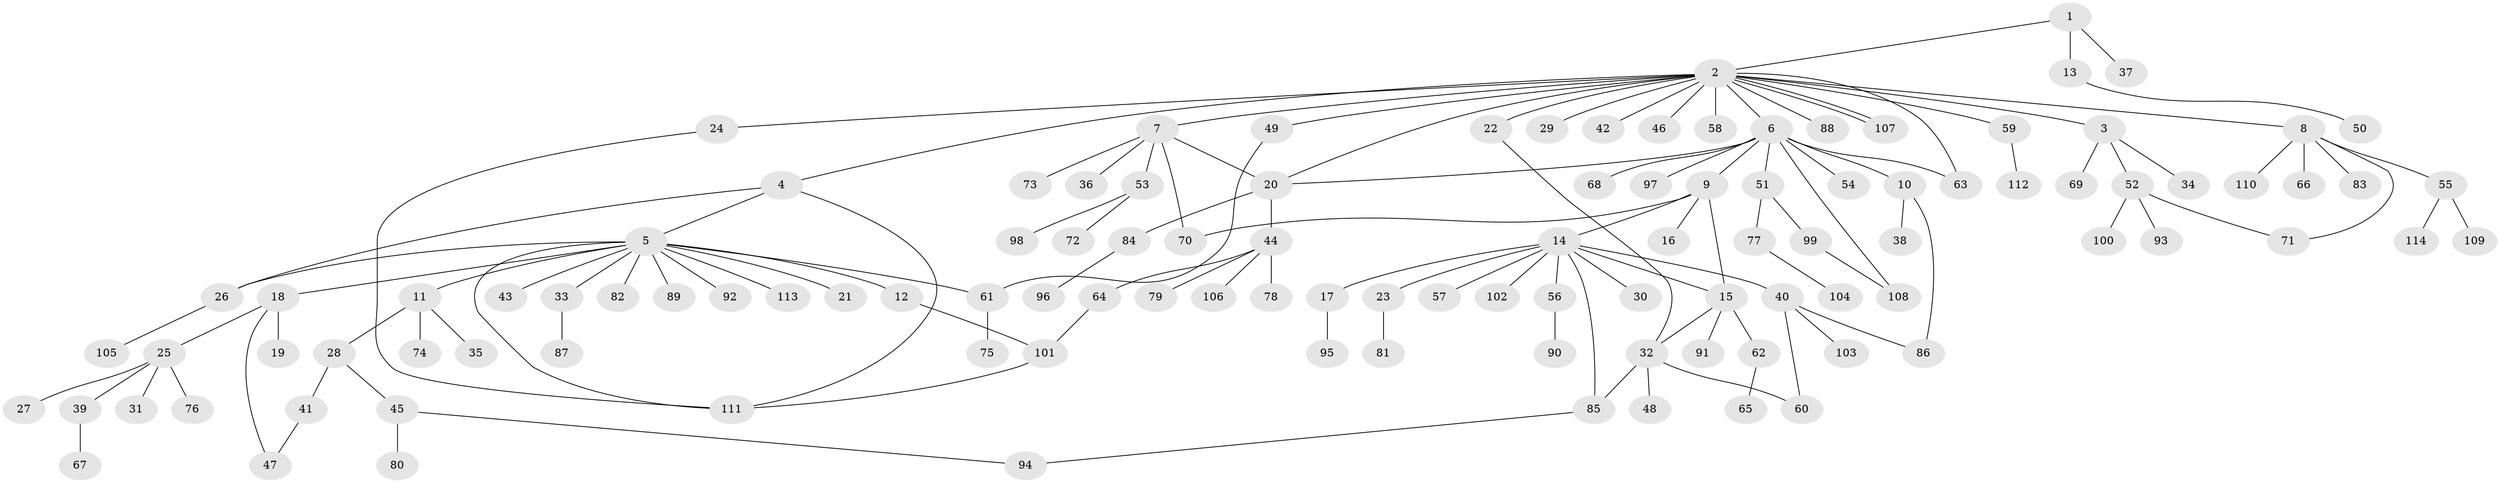 // Generated by graph-tools (version 1.1) at 2025/25/03/09/25 03:25:57]
// undirected, 114 vertices, 133 edges
graph export_dot {
graph [start="1"]
  node [color=gray90,style=filled];
  1;
  2;
  3;
  4;
  5;
  6;
  7;
  8;
  9;
  10;
  11;
  12;
  13;
  14;
  15;
  16;
  17;
  18;
  19;
  20;
  21;
  22;
  23;
  24;
  25;
  26;
  27;
  28;
  29;
  30;
  31;
  32;
  33;
  34;
  35;
  36;
  37;
  38;
  39;
  40;
  41;
  42;
  43;
  44;
  45;
  46;
  47;
  48;
  49;
  50;
  51;
  52;
  53;
  54;
  55;
  56;
  57;
  58;
  59;
  60;
  61;
  62;
  63;
  64;
  65;
  66;
  67;
  68;
  69;
  70;
  71;
  72;
  73;
  74;
  75;
  76;
  77;
  78;
  79;
  80;
  81;
  82;
  83;
  84;
  85;
  86;
  87;
  88;
  89;
  90;
  91;
  92;
  93;
  94;
  95;
  96;
  97;
  98;
  99;
  100;
  101;
  102;
  103;
  104;
  105;
  106;
  107;
  108;
  109;
  110;
  111;
  112;
  113;
  114;
  1 -- 2;
  1 -- 13;
  1 -- 37;
  2 -- 3;
  2 -- 4;
  2 -- 6;
  2 -- 7;
  2 -- 8;
  2 -- 20;
  2 -- 22;
  2 -- 24;
  2 -- 29;
  2 -- 42;
  2 -- 46;
  2 -- 49;
  2 -- 58;
  2 -- 59;
  2 -- 63;
  2 -- 88;
  2 -- 107;
  2 -- 107;
  3 -- 34;
  3 -- 52;
  3 -- 69;
  4 -- 5;
  4 -- 26;
  4 -- 111;
  5 -- 11;
  5 -- 12;
  5 -- 18;
  5 -- 21;
  5 -- 26;
  5 -- 33;
  5 -- 43;
  5 -- 61;
  5 -- 82;
  5 -- 89;
  5 -- 92;
  5 -- 111;
  5 -- 113;
  6 -- 9;
  6 -- 10;
  6 -- 20;
  6 -- 51;
  6 -- 54;
  6 -- 63;
  6 -- 68;
  6 -- 97;
  6 -- 108;
  7 -- 20;
  7 -- 36;
  7 -- 53;
  7 -- 70;
  7 -- 73;
  8 -- 55;
  8 -- 66;
  8 -- 71;
  8 -- 83;
  8 -- 110;
  9 -- 14;
  9 -- 15;
  9 -- 16;
  9 -- 70;
  10 -- 38;
  10 -- 86;
  11 -- 28;
  11 -- 35;
  11 -- 74;
  12 -- 101;
  13 -- 50;
  14 -- 15;
  14 -- 17;
  14 -- 23;
  14 -- 30;
  14 -- 40;
  14 -- 56;
  14 -- 57;
  14 -- 85;
  14 -- 102;
  15 -- 32;
  15 -- 62;
  15 -- 91;
  17 -- 95;
  18 -- 19;
  18 -- 25;
  18 -- 47;
  20 -- 44;
  20 -- 84;
  22 -- 32;
  23 -- 81;
  24 -- 111;
  25 -- 27;
  25 -- 31;
  25 -- 39;
  25 -- 76;
  26 -- 105;
  28 -- 41;
  28 -- 45;
  32 -- 48;
  32 -- 60;
  32 -- 85;
  33 -- 87;
  39 -- 67;
  40 -- 60;
  40 -- 86;
  40 -- 103;
  41 -- 47;
  44 -- 64;
  44 -- 78;
  44 -- 79;
  44 -- 106;
  45 -- 80;
  45 -- 94;
  49 -- 61;
  51 -- 77;
  51 -- 99;
  52 -- 71;
  52 -- 93;
  52 -- 100;
  53 -- 72;
  53 -- 98;
  55 -- 109;
  55 -- 114;
  56 -- 90;
  59 -- 112;
  61 -- 75;
  62 -- 65;
  64 -- 101;
  77 -- 104;
  84 -- 96;
  85 -- 94;
  99 -- 108;
  101 -- 111;
}
